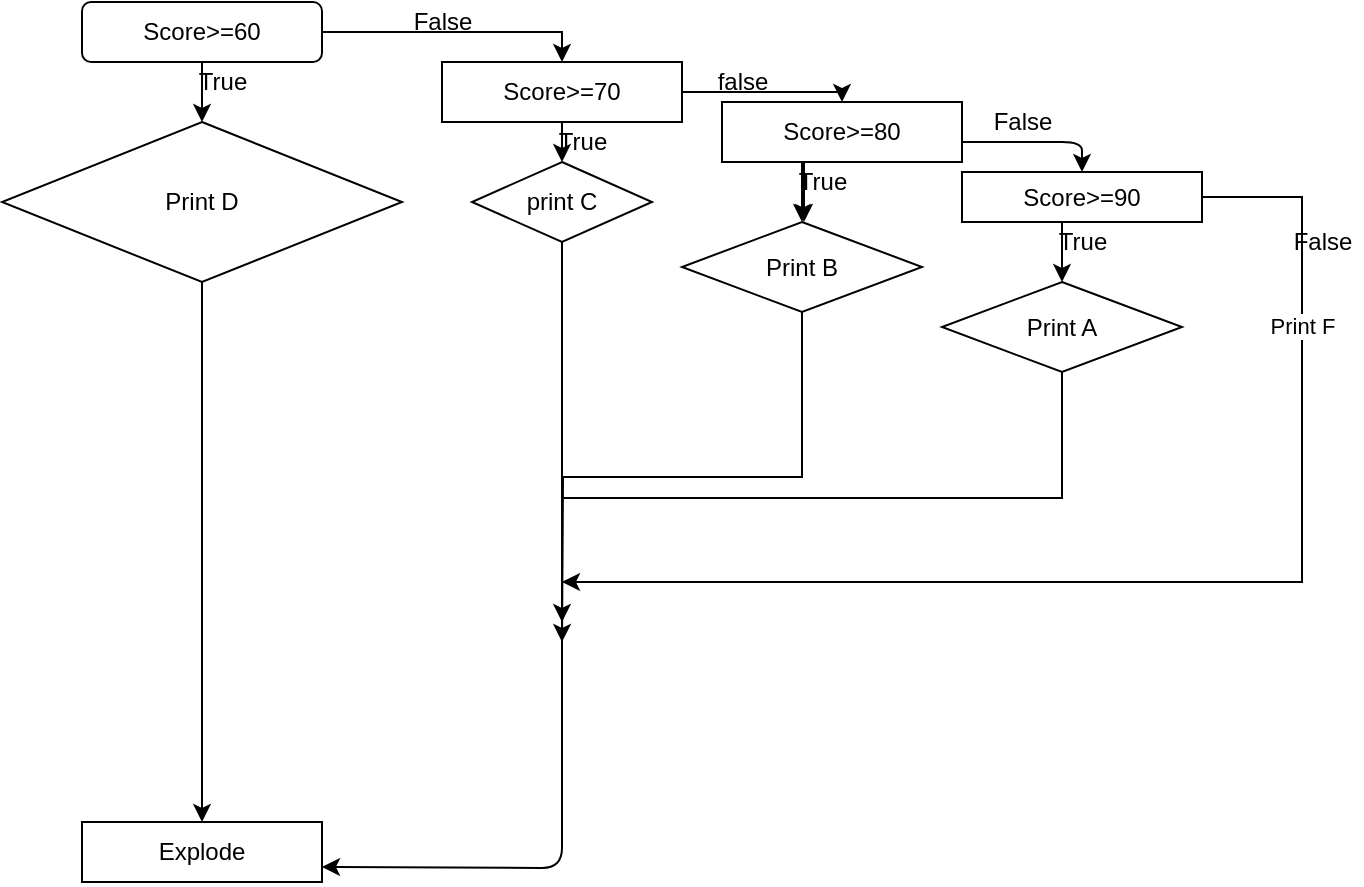 <mxfile version="13.7.4" type="github">
  <diagram id="_vjD6uFaDFgI0WyMLJLA" name="Page-1">
    <mxGraphModel dx="706" dy="484" grid="1" gridSize="10" guides="1" tooltips="1" connect="1" arrows="1" fold="1" page="1" pageScale="1" pageWidth="827" pageHeight="1169" math="0" shadow="0">
      <root>
        <mxCell id="0" />
        <mxCell id="1" parent="0" />
        <mxCell id="cgKAi417pl4KYLbudJvP-8" value="" style="edgeStyle=orthogonalEdgeStyle;rounded=0;orthogonalLoop=1;jettySize=auto;html=1;" edge="1" parent="1" source="cgKAi417pl4KYLbudJvP-1" target="cgKAi417pl4KYLbudJvP-7">
          <mxGeometry relative="1" as="geometry">
            <Array as="points">
              <mxPoint x="500" y="35" />
            </Array>
          </mxGeometry>
        </mxCell>
        <mxCell id="cgKAi417pl4KYLbudJvP-1" value="Score&amp;gt;=60" style="rounded=1;whiteSpace=wrap;html=1;" vertex="1" parent="1">
          <mxGeometry x="260" y="20" width="120" height="30" as="geometry" />
        </mxCell>
        <mxCell id="cgKAi417pl4KYLbudJvP-2" value="" style="endArrow=classic;html=1;exitX=0.5;exitY=1;exitDx=0;exitDy=0;" edge="1" parent="1" source="cgKAi417pl4KYLbudJvP-1" target="cgKAi417pl4KYLbudJvP-3">
          <mxGeometry width="50" height="50" relative="1" as="geometry">
            <mxPoint x="340" y="280" as="sourcePoint" />
            <mxPoint x="320" y="100" as="targetPoint" />
          </mxGeometry>
        </mxCell>
        <mxCell id="cgKAi417pl4KYLbudJvP-6" value="" style="edgeStyle=orthogonalEdgeStyle;rounded=0;orthogonalLoop=1;jettySize=auto;html=1;" edge="1" parent="1" source="cgKAi417pl4KYLbudJvP-3" target="cgKAi417pl4KYLbudJvP-5">
          <mxGeometry relative="1" as="geometry" />
        </mxCell>
        <mxCell id="cgKAi417pl4KYLbudJvP-3" value="Print D" style="rhombus;whiteSpace=wrap;html=1;" vertex="1" parent="1">
          <mxGeometry x="220" y="80" width="200" height="80" as="geometry" />
        </mxCell>
        <mxCell id="cgKAi417pl4KYLbudJvP-4" value="True" style="text;html=1;align=center;verticalAlign=middle;resizable=0;points=[];autosize=1;" vertex="1" parent="1">
          <mxGeometry x="310" y="50" width="40" height="20" as="geometry" />
        </mxCell>
        <mxCell id="cgKAi417pl4KYLbudJvP-5" value="Explode" style="whiteSpace=wrap;html=1;" vertex="1" parent="1">
          <mxGeometry x="260" y="430" width="120" height="30" as="geometry" />
        </mxCell>
        <mxCell id="cgKAi417pl4KYLbudJvP-11" value="" style="edgeStyle=orthogonalEdgeStyle;rounded=0;orthogonalLoop=1;jettySize=auto;html=1;" edge="1" parent="1" source="cgKAi417pl4KYLbudJvP-7">
          <mxGeometry relative="1" as="geometry">
            <mxPoint x="500" y="100" as="targetPoint" />
          </mxGeometry>
        </mxCell>
        <mxCell id="cgKAi417pl4KYLbudJvP-15" value="" style="edgeStyle=orthogonalEdgeStyle;rounded=0;orthogonalLoop=1;jettySize=auto;html=1;" edge="1" parent="1" source="cgKAi417pl4KYLbudJvP-7" target="cgKAi417pl4KYLbudJvP-14">
          <mxGeometry relative="1" as="geometry">
            <Array as="points">
              <mxPoint x="640" y="65" />
            </Array>
          </mxGeometry>
        </mxCell>
        <mxCell id="cgKAi417pl4KYLbudJvP-7" value="Score&amp;gt;=70" style="whiteSpace=wrap;html=1;" vertex="1" parent="1">
          <mxGeometry x="440" y="50" width="120" height="30" as="geometry" />
        </mxCell>
        <mxCell id="cgKAi417pl4KYLbudJvP-9" value="False" style="text;html=1;align=center;verticalAlign=middle;resizable=0;points=[];autosize=1;" vertex="1" parent="1">
          <mxGeometry x="420" y="20" width="40" height="20" as="geometry" />
        </mxCell>
        <mxCell id="cgKAi417pl4KYLbudJvP-12" value="True" style="text;html=1;align=center;verticalAlign=middle;resizable=0;points=[];autosize=1;" vertex="1" parent="1">
          <mxGeometry x="490" y="80" width="40" height="20" as="geometry" />
        </mxCell>
        <mxCell id="cgKAi417pl4KYLbudJvP-13" value="print C" style="rhombus;whiteSpace=wrap;html=1;" vertex="1" parent="1">
          <mxGeometry x="455" y="100" width="90" height="40" as="geometry" />
        </mxCell>
        <mxCell id="cgKAi417pl4KYLbudJvP-20" value="" style="edgeStyle=orthogonalEdgeStyle;rounded=0;orthogonalLoop=1;jettySize=auto;html=1;" edge="1" parent="1" source="cgKAi417pl4KYLbudJvP-14" target="cgKAi417pl4KYLbudJvP-19">
          <mxGeometry relative="1" as="geometry">
            <Array as="points">
              <mxPoint x="620" y="120" />
              <mxPoint x="620" y="120" />
            </Array>
          </mxGeometry>
        </mxCell>
        <mxCell id="cgKAi417pl4KYLbudJvP-14" value="Score&amp;gt;=80" style="whiteSpace=wrap;html=1;" vertex="1" parent="1">
          <mxGeometry x="580" y="70" width="120" height="30" as="geometry" />
        </mxCell>
        <mxCell id="cgKAi417pl4KYLbudJvP-16" value="false" style="text;html=1;align=center;verticalAlign=middle;resizable=0;points=[];autosize=1;" vertex="1" parent="1">
          <mxGeometry x="570" y="50" width="40" height="20" as="geometry" />
        </mxCell>
        <mxCell id="cgKAi417pl4KYLbudJvP-18" value="" style="endArrow=classic;html=1;exitX=0.5;exitY=1;exitDx=0;exitDy=0;entryX=1;entryY=0.75;entryDx=0;entryDy=0;" edge="1" parent="1" source="cgKAi417pl4KYLbudJvP-13" target="cgKAi417pl4KYLbudJvP-5">
          <mxGeometry width="50" height="50" relative="1" as="geometry">
            <mxPoint x="370" y="280" as="sourcePoint" />
            <mxPoint x="420" y="230" as="targetPoint" />
            <Array as="points">
              <mxPoint x="500" y="453" />
            </Array>
          </mxGeometry>
        </mxCell>
        <mxCell id="cgKAi417pl4KYLbudJvP-28" style="edgeStyle=orthogonalEdgeStyle;rounded=0;orthogonalLoop=1;jettySize=auto;html=1;exitX=0.5;exitY=1;exitDx=0;exitDy=0;" edge="1" parent="1" source="cgKAi417pl4KYLbudJvP-19">
          <mxGeometry relative="1" as="geometry">
            <mxPoint x="500" y="340" as="targetPoint" />
          </mxGeometry>
        </mxCell>
        <mxCell id="cgKAi417pl4KYLbudJvP-19" value="Print B" style="rhombus;whiteSpace=wrap;html=1;" vertex="1" parent="1">
          <mxGeometry x="560" y="130" width="120" height="45" as="geometry" />
        </mxCell>
        <mxCell id="cgKAi417pl4KYLbudJvP-21" style="edgeStyle=orthogonalEdgeStyle;rounded=0;orthogonalLoop=1;jettySize=auto;html=1;exitX=0.5;exitY=1;exitDx=0;exitDy=0;" edge="1" parent="1" source="cgKAi417pl4KYLbudJvP-14">
          <mxGeometry relative="1" as="geometry">
            <mxPoint x="621" y="130" as="targetPoint" />
          </mxGeometry>
        </mxCell>
        <mxCell id="cgKAi417pl4KYLbudJvP-22" value="True" style="text;html=1;align=center;verticalAlign=middle;resizable=0;points=[];autosize=1;" vertex="1" parent="1">
          <mxGeometry x="610" y="100" width="40" height="20" as="geometry" />
        </mxCell>
        <mxCell id="cgKAi417pl4KYLbudJvP-29" style="edgeStyle=orthogonalEdgeStyle;rounded=0;orthogonalLoop=1;jettySize=auto;html=1;exitX=0.5;exitY=1;exitDx=0;exitDy=0;" edge="1" parent="1" source="cgKAi417pl4KYLbudJvP-30">
          <mxGeometry relative="1" as="geometry">
            <mxPoint x="500" y="330" as="targetPoint" />
            <mxPoint x="780" y="240" as="sourcePoint" />
            <Array as="points">
              <mxPoint x="750" y="268" />
              <mxPoint x="500" y="268" />
              <mxPoint x="500" y="330" />
            </Array>
          </mxGeometry>
        </mxCell>
        <mxCell id="cgKAi417pl4KYLbudJvP-31" style="edgeStyle=orthogonalEdgeStyle;rounded=0;orthogonalLoop=1;jettySize=auto;html=1;entryX=0.5;entryY=0;entryDx=0;entryDy=0;exitX=0.433;exitY=1;exitDx=0;exitDy=0;exitPerimeter=0;" edge="1" parent="1" source="cgKAi417pl4KYLbudJvP-23" target="cgKAi417pl4KYLbudJvP-30">
          <mxGeometry relative="1" as="geometry" />
        </mxCell>
        <mxCell id="cgKAi417pl4KYLbudJvP-34" value="" style="edgeStyle=orthogonalEdgeStyle;rounded=0;orthogonalLoop=1;jettySize=auto;html=1;" edge="1" parent="1" source="cgKAi417pl4KYLbudJvP-23">
          <mxGeometry relative="1" as="geometry">
            <mxPoint x="500" y="310" as="targetPoint" />
            <Array as="points">
              <mxPoint x="870" y="118" />
            </Array>
          </mxGeometry>
        </mxCell>
        <mxCell id="cgKAi417pl4KYLbudJvP-36" value="Print F" style="edgeLabel;html=1;align=center;verticalAlign=middle;resizable=0;points=[];" vertex="1" connectable="0" parent="cgKAi417pl4KYLbudJvP-34">
          <mxGeometry x="-0.626" relative="1" as="geometry">
            <mxPoint as="offset" />
          </mxGeometry>
        </mxCell>
        <mxCell id="cgKAi417pl4KYLbudJvP-23" value="Score&amp;gt;=90" style="whiteSpace=wrap;html=1;" vertex="1" parent="1">
          <mxGeometry x="700" y="105" width="120" height="25" as="geometry" />
        </mxCell>
        <mxCell id="cgKAi417pl4KYLbudJvP-26" value="" style="endArrow=classic;html=1;entryX=0.5;entryY=0;entryDx=0;entryDy=0;" edge="1" parent="1" target="cgKAi417pl4KYLbudJvP-23">
          <mxGeometry width="50" height="50" relative="1" as="geometry">
            <mxPoint x="700" y="90" as="sourcePoint" />
            <mxPoint x="750" y="40" as="targetPoint" />
            <Array as="points">
              <mxPoint x="760" y="90" />
            </Array>
          </mxGeometry>
        </mxCell>
        <mxCell id="cgKAi417pl4KYLbudJvP-27" value="False" style="text;html=1;align=center;verticalAlign=middle;resizable=0;points=[];autosize=1;" vertex="1" parent="1">
          <mxGeometry x="710" y="70" width="40" height="20" as="geometry" />
        </mxCell>
        <mxCell id="cgKAi417pl4KYLbudJvP-30" value="Print A" style="rhombus;whiteSpace=wrap;html=1;" vertex="1" parent="1">
          <mxGeometry x="690" y="160" width="120" height="45" as="geometry" />
        </mxCell>
        <mxCell id="cgKAi417pl4KYLbudJvP-32" value="True" style="text;html=1;align=center;verticalAlign=middle;resizable=0;points=[];autosize=1;" vertex="1" parent="1">
          <mxGeometry x="740" y="130" width="40" height="20" as="geometry" />
        </mxCell>
        <mxCell id="cgKAi417pl4KYLbudJvP-35" value="False" style="text;html=1;align=center;verticalAlign=middle;resizable=0;points=[];autosize=1;" vertex="1" parent="1">
          <mxGeometry x="860" y="130" width="40" height="20" as="geometry" />
        </mxCell>
      </root>
    </mxGraphModel>
  </diagram>
</mxfile>
